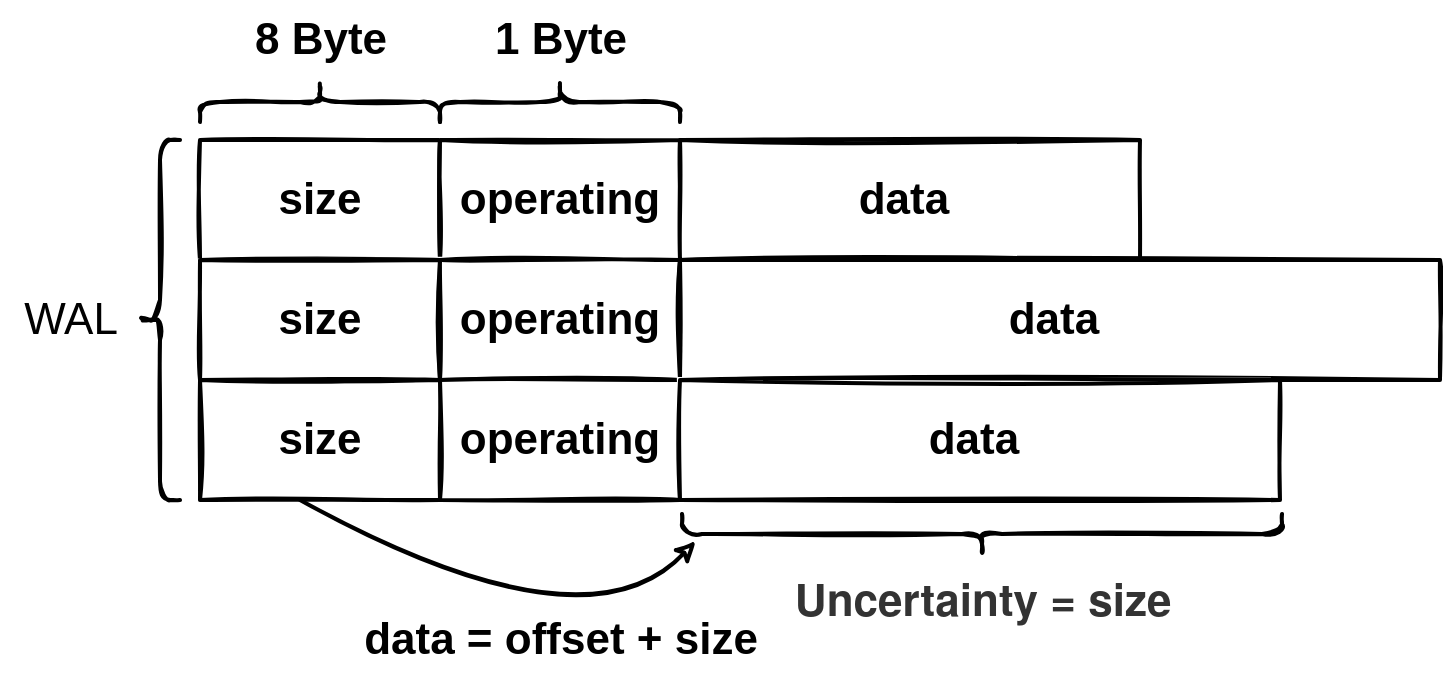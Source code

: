 <mxfile version="20.3.0" type="github">
  <diagram id="rcKAAidCJGl-sdPucONh" name="第 1 页">
    <mxGraphModel dx="1088" dy="798" grid="1" gridSize="10" guides="1" tooltips="1" connect="1" arrows="1" fold="1" page="1" pageScale="1" pageWidth="1169" pageHeight="1654" math="0" shadow="0">
      <root>
        <mxCell id="0" />
        <mxCell id="1" parent="0" />
        <mxCell id="GUJzmmyOBOLlKJLuiO69-10" value="" style="group;sketch=1;" parent="1" vertex="1" connectable="0">
          <mxGeometry x="170" y="370" width="620" height="180" as="geometry" />
        </mxCell>
        <mxCell id="GUJzmmyOBOLlKJLuiO69-1" value="&lt;span style=&quot;font-size: 22px;&quot;&gt;&lt;b&gt;size&lt;/b&gt;&lt;/span&gt;" style="rounded=0;whiteSpace=wrap;html=1;strokeWidth=2;sketch=1;" parent="GUJzmmyOBOLlKJLuiO69-10" vertex="1">
          <mxGeometry width="120" height="60" as="geometry" />
        </mxCell>
        <mxCell id="GUJzmmyOBOLlKJLuiO69-2" value="&lt;span style=&quot;font-size: 22px;&quot;&gt;&lt;b&gt;operating&lt;/b&gt;&lt;/span&gt;" style="rounded=0;whiteSpace=wrap;html=1;strokeWidth=2;sketch=1;" parent="GUJzmmyOBOLlKJLuiO69-10" vertex="1">
          <mxGeometry x="120" width="120" height="60" as="geometry" />
        </mxCell>
        <mxCell id="GUJzmmyOBOLlKJLuiO69-3" value="&lt;span style=&quot;font-size: 22px;&quot;&gt;&lt;b&gt;data&amp;nbsp;&lt;/b&gt;&lt;/span&gt;" style="rounded=0;whiteSpace=wrap;html=1;strokeWidth=2;sketch=1;" parent="GUJzmmyOBOLlKJLuiO69-10" vertex="1">
          <mxGeometry x="240" width="230" height="60" as="geometry" />
        </mxCell>
        <mxCell id="GUJzmmyOBOLlKJLuiO69-4" value="&lt;span style=&quot;font-size: 22px;&quot;&gt;&lt;b&gt;size&lt;/b&gt;&lt;/span&gt;" style="rounded=0;whiteSpace=wrap;html=1;strokeWidth=2;sketch=1;" parent="GUJzmmyOBOLlKJLuiO69-10" vertex="1">
          <mxGeometry y="60" width="120" height="60" as="geometry" />
        </mxCell>
        <mxCell id="GUJzmmyOBOLlKJLuiO69-5" value="&lt;span style=&quot;font-size: 22px;&quot;&gt;&lt;b&gt;operating&lt;/b&gt;&lt;/span&gt;" style="rounded=0;whiteSpace=wrap;html=1;strokeWidth=2;sketch=1;" parent="GUJzmmyOBOLlKJLuiO69-10" vertex="1">
          <mxGeometry x="120" y="60" width="120" height="60" as="geometry" />
        </mxCell>
        <mxCell id="GUJzmmyOBOLlKJLuiO69-6" value="&lt;span style=&quot;font-size: 22px;&quot;&gt;&lt;b&gt;data&amp;nbsp;&lt;/b&gt;&lt;/span&gt;" style="rounded=0;whiteSpace=wrap;html=1;strokeWidth=2;sketch=1;" parent="GUJzmmyOBOLlKJLuiO69-10" vertex="1">
          <mxGeometry x="240" y="60" width="380" height="60" as="geometry" />
        </mxCell>
        <mxCell id="GUJzmmyOBOLlKJLuiO69-7" value="&lt;span style=&quot;font-size: 22px;&quot;&gt;&lt;b&gt;size&lt;/b&gt;&lt;/span&gt;" style="rounded=0;whiteSpace=wrap;html=1;strokeWidth=2;sketch=1;" parent="GUJzmmyOBOLlKJLuiO69-10" vertex="1">
          <mxGeometry y="120" width="120" height="60" as="geometry" />
        </mxCell>
        <mxCell id="GUJzmmyOBOLlKJLuiO69-8" value="&lt;span style=&quot;font-size: 22px;&quot;&gt;&lt;b&gt;operating&lt;/b&gt;&lt;/span&gt;" style="rounded=0;whiteSpace=wrap;html=1;strokeWidth=2;sketch=1;" parent="GUJzmmyOBOLlKJLuiO69-10" vertex="1">
          <mxGeometry x="120" y="120" width="120" height="60" as="geometry" />
        </mxCell>
        <mxCell id="GUJzmmyOBOLlKJLuiO69-9" value="&lt;span style=&quot;font-size: 22px;&quot;&gt;&lt;b&gt;data&amp;nbsp;&lt;/b&gt;&lt;/span&gt;" style="rounded=0;whiteSpace=wrap;html=1;strokeWidth=2;sketch=1;" parent="GUJzmmyOBOLlKJLuiO69-10" vertex="1">
          <mxGeometry x="240" y="120" width="300" height="60" as="geometry" />
        </mxCell>
        <mxCell id="GUJzmmyOBOLlKJLuiO69-11" value="" style="shape=curlyBracket;whiteSpace=wrap;html=1;rounded=1;strokeWidth=2;fontSize=22;rotation=90;sketch=1;" parent="1" vertex="1">
          <mxGeometry x="220" y="291" width="20" height="120" as="geometry" />
        </mxCell>
        <mxCell id="GUJzmmyOBOLlKJLuiO69-12" value="&lt;b&gt;8 Byte&lt;/b&gt;" style="text;html=1;align=center;verticalAlign=middle;resizable=0;points=[];autosize=1;strokeColor=none;fillColor=none;fontSize=22;sketch=1;" parent="1" vertex="1">
          <mxGeometry x="185" y="300" width="90" height="40" as="geometry" />
        </mxCell>
        <mxCell id="GUJzmmyOBOLlKJLuiO69-13" value="" style="shape=curlyBracket;whiteSpace=wrap;html=1;rounded=1;strokeWidth=2;fontSize=22;rotation=90;sketch=1;" parent="1" vertex="1">
          <mxGeometry x="340" y="291" width="20" height="120" as="geometry" />
        </mxCell>
        <mxCell id="GUJzmmyOBOLlKJLuiO69-14" value="&lt;b&gt;1 Byte&lt;/b&gt;" style="text;html=1;align=center;verticalAlign=middle;resizable=0;points=[];autosize=1;strokeColor=none;fillColor=none;fontSize=22;sketch=1;" parent="1" vertex="1">
          <mxGeometry x="305" y="300" width="90" height="40" as="geometry" />
        </mxCell>
        <mxCell id="GUJzmmyOBOLlKJLuiO69-15" value="" style="shape=curlyBracket;whiteSpace=wrap;html=1;rounded=1;strokeWidth=2;fontSize=22;rotation=-90;sketch=1;" parent="1" vertex="1">
          <mxGeometry x="551" y="417" width="20" height="300" as="geometry" />
        </mxCell>
        <mxCell id="GUJzmmyOBOLlKJLuiO69-16" value="&lt;span style=&quot;color: rgb(51, 51, 51); font-family: &amp;quot;Helvetica Neue&amp;quot;, Helvetica, Arial, &amp;quot;Hiragino Sans GB&amp;quot;, &amp;quot;Hiragino Sans GB W3&amp;quot;, &amp;quot;Microsoft YaHei UI&amp;quot;, &amp;quot;Microsoft YaHei&amp;quot;, sans-serif; text-align: start;&quot;&gt;&lt;b style=&quot;&quot;&gt;&lt;font style=&quot;font-size: 22px;&quot;&gt;Uncertainty = size&lt;/font&gt;&lt;/b&gt;&lt;/span&gt;" style="text;html=1;align=center;verticalAlign=middle;resizable=0;points=[];autosize=1;strokeColor=none;fillColor=none;fontSize=22;sketch=1;" parent="1" vertex="1">
          <mxGeometry x="456" y="580" width="210" height="40" as="geometry" />
        </mxCell>
        <mxCell id="GUJzmmyOBOLlKJLuiO69-17" value="" style="shape=curlyBracket;whiteSpace=wrap;html=1;rounded=1;strokeWidth=2;fontSize=22;sketch=1;" parent="1" vertex="1">
          <mxGeometry x="140" y="370" width="20" height="180" as="geometry" />
        </mxCell>
        <mxCell id="GUJzmmyOBOLlKJLuiO69-18" value="WAL" style="text;html=1;align=center;verticalAlign=middle;resizable=0;points=[];autosize=1;strokeColor=none;fillColor=none;fontSize=22;sketch=1;" parent="1" vertex="1">
          <mxGeometry x="70" y="440" width="70" height="40" as="geometry" />
        </mxCell>
        <mxCell id="GUJzmmyOBOLlKJLuiO69-19" value="" style="curved=1;endArrow=classic;html=1;rounded=0;fontSize=22;strokeWidth=2;entryX=0.325;entryY=0.023;entryDx=0;entryDy=0;entryPerimeter=0;sketch=1;" parent="1" target="GUJzmmyOBOLlKJLuiO69-15" edge="1">
          <mxGeometry width="50" height="50" relative="1" as="geometry">
            <mxPoint x="220" y="550" as="sourcePoint" />
            <mxPoint x="420" y="580" as="targetPoint" />
            <Array as="points">
              <mxPoint x="360" y="630" />
            </Array>
          </mxGeometry>
        </mxCell>
        <mxCell id="GUJzmmyOBOLlKJLuiO69-20" value="&lt;b&gt;data = offset + size&lt;/b&gt;" style="text;html=1;align=center;verticalAlign=middle;resizable=0;points=[];autosize=1;strokeColor=none;fillColor=none;fontSize=22;" parent="1" vertex="1">
          <mxGeometry x="240" y="600" width="220" height="40" as="geometry" />
        </mxCell>
      </root>
    </mxGraphModel>
  </diagram>
</mxfile>
